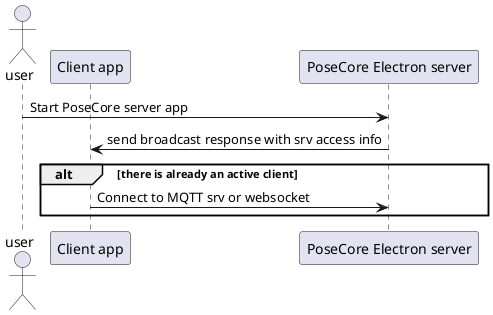 @startuml posecorestartflow

    actor "user" as user
    participant "Client app" as client
    participant "PoseCore Electron server" as pes

    user -> pes : Start PoseCore server app
        pes -> client: send broadcast response with srv access info
    alt there is already an active client
        client -> pes : Connect to MQTT srv or websocket
    end

@enduml

@startuml poseclientstartflow

    actor "user" as user
    participant "Client app" as client
    participant "PoseCore Electron server" as pes

    user -> client : Start client app
    client -> pes : Send brodacast msg
    alt there is already an active server
        pes -> client: send broadcast response with srv access info
        client -> pes : Connect to MQTT srv or websocket
    end

@enduml

@startuml poseeventflow

    actor "user" as user
    participant "Camera" as camera
    participant "Pose server" as pose_srv
    participant "MQTT Srv" as mqtt_srv
    participant "Client app" as client

    user -> camera : Camera tracks user
    camera -> pose_srv: PoseNet tensorflow lib \n decodes user skeleton
    pose_srv -> pose_srv: Extract the pose with highest probability
    alt MQTT is used as transport layer
        pose_srv -> mqtt_srv : Post Pose event msg
        alt there is at least one active client
            mqtt_srv -> client: Pose event is pushed \n to subscribing client
        end
    end
    alt Websocket is used as transport layer
        pose_srv -> client : Send Pose event msg to client
    end

@enduml